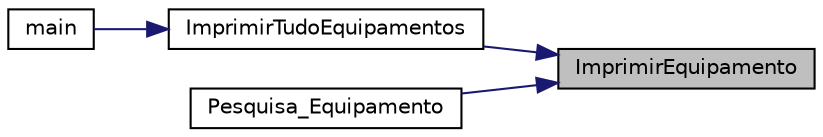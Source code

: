 digraph "ImprimirEquipamento"
{
 // LATEX_PDF_SIZE
  edge [fontname="Helvetica",fontsize="10",labelfontname="Helvetica",labelfontsize="10"];
  node [fontname="Helvetica",fontsize="10",shape=record];
  rankdir="RL";
  Node1 [label="ImprimirEquipamento",height=0.2,width=0.4,color="black", fillcolor="grey75", style="filled", fontcolor="black",tooltip=" "];
  Node1 -> Node2 [dir="back",color="midnightblue",fontsize="10",style="solid",fontname="Helvetica"];
  Node2 [label="ImprimirTudoEquipamentos",height=0.2,width=0.4,color="black", fillcolor="white", style="filled",URL="$_interface_8h.html#ae838cddc8c2cfeb729f11f1c0487dd40",tooltip=" "];
  Node2 -> Node3 [dir="back",color="midnightblue",fontsize="10",style="solid",fontname="Helvetica"];
  Node3 [label="main",height=0.2,width=0.4,color="black", fillcolor="white", style="filled",URL="$_sistema_8c.html#ae66f6b31b5ad750f1fe042a706a4e3d4",tooltip=" "];
  Node1 -> Node4 [dir="back",color="midnightblue",fontsize="10",style="solid",fontname="Helvetica"];
  Node4 [label="Pesquisa_Equipamento",height=0.2,width=0.4,color="black", fillcolor="white", style="filled",URL="$_interface_8h.html#a0c3b567a6858c3a921c52bd105e6f459",tooltip=" "];
}
